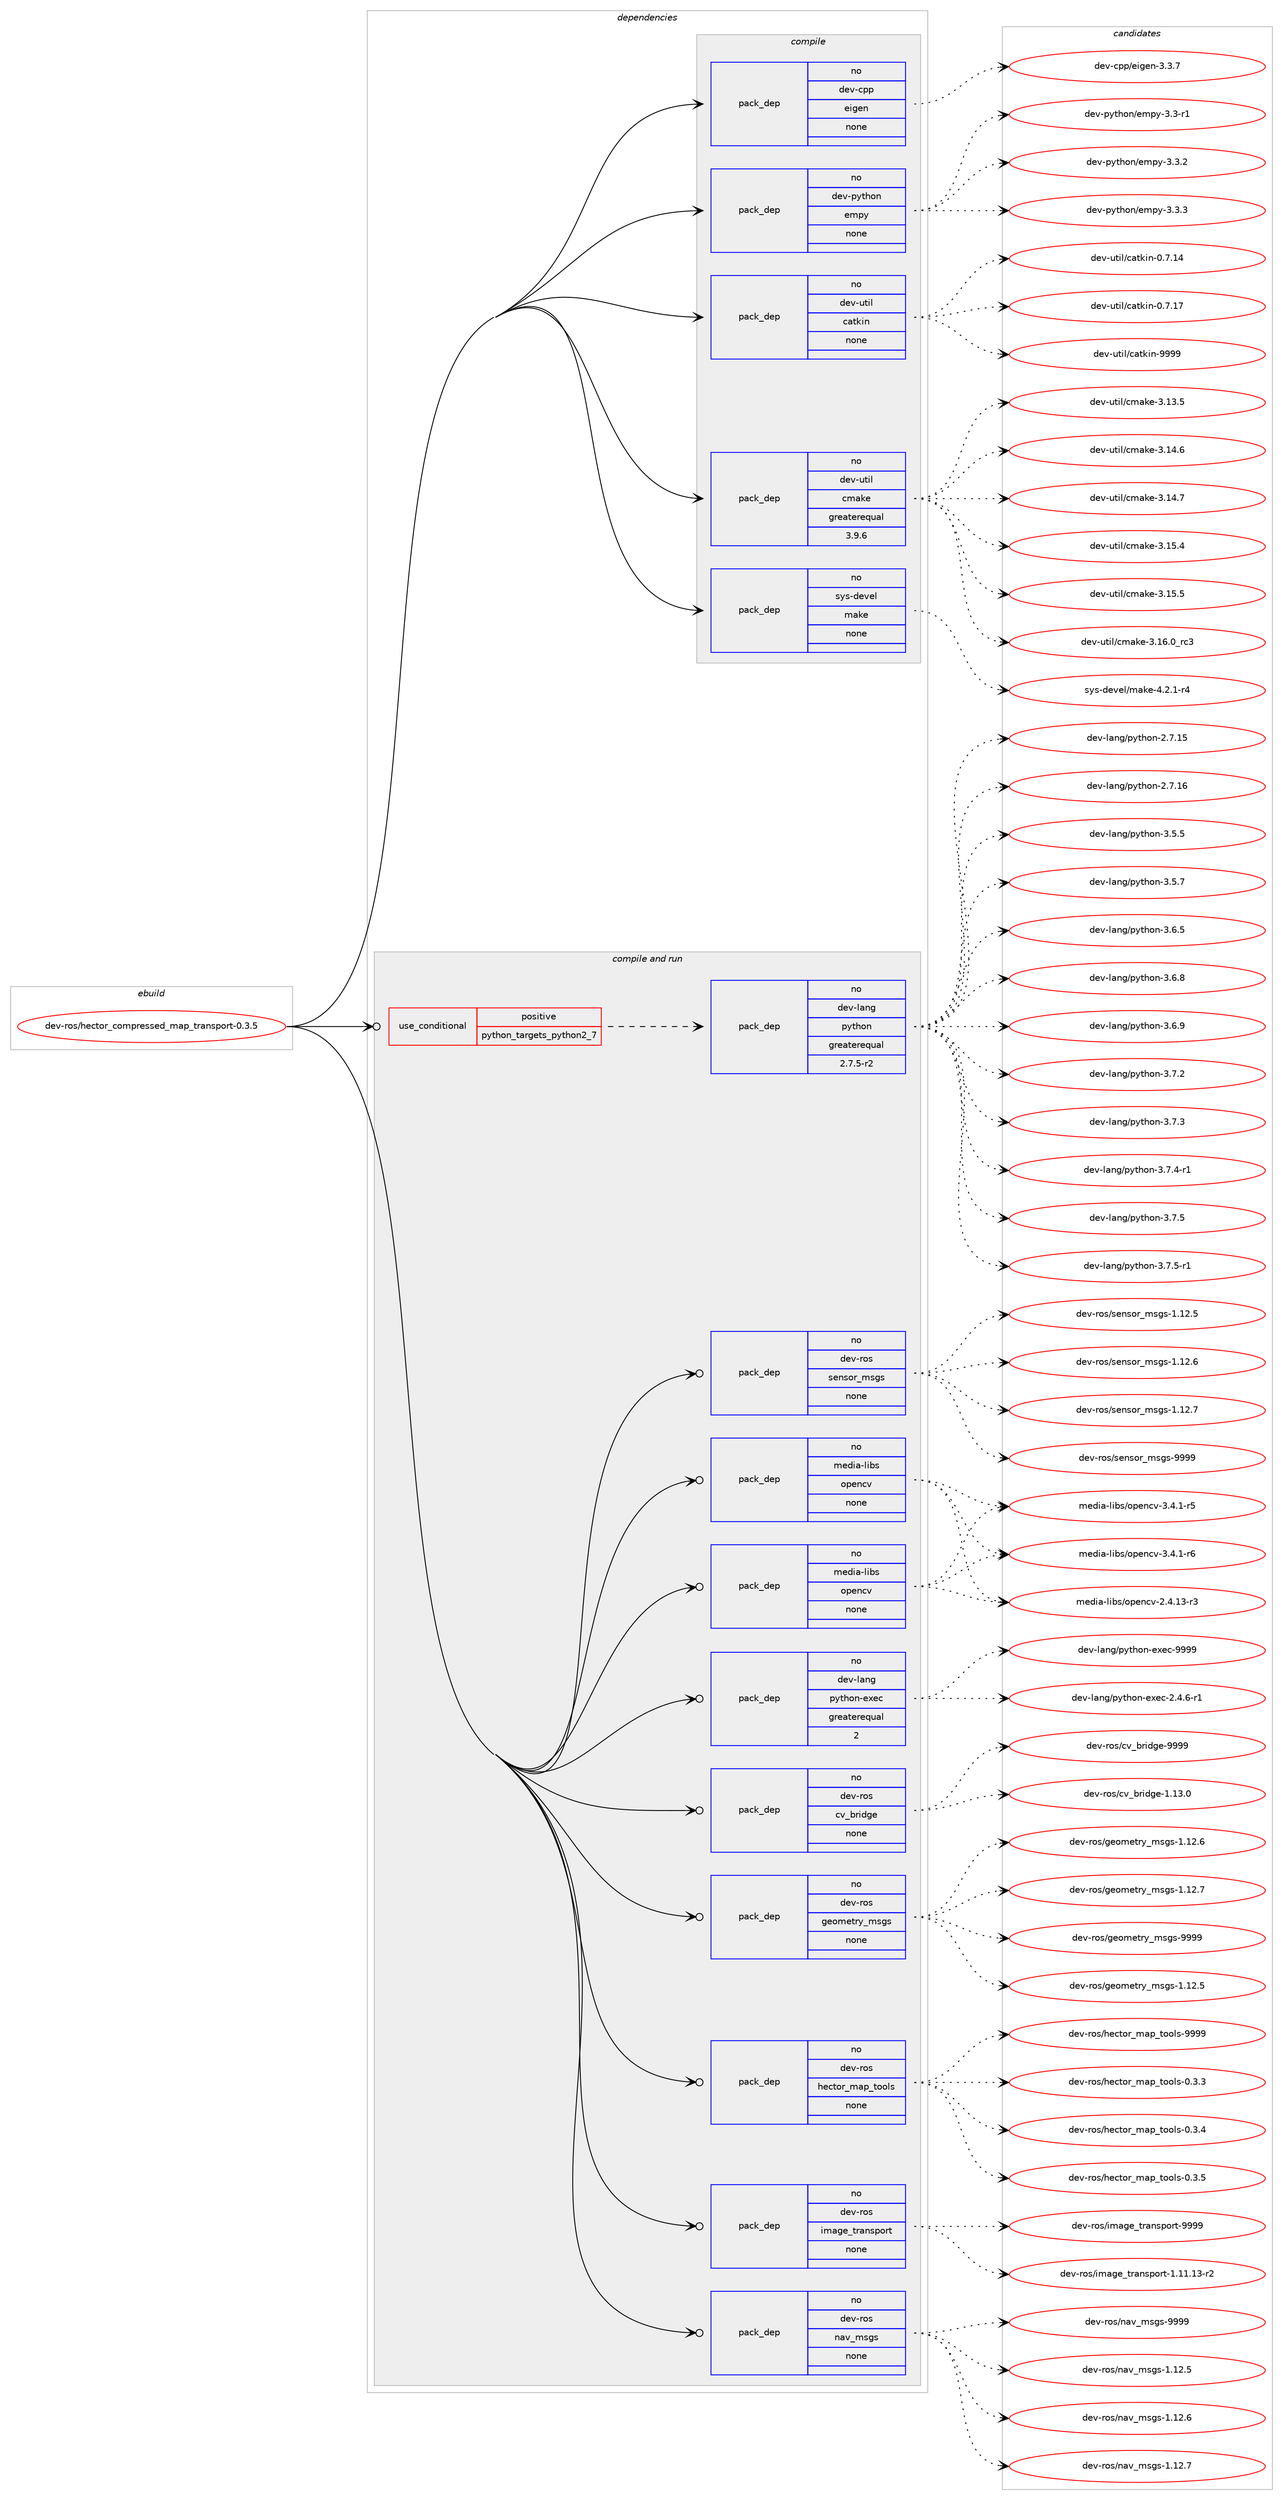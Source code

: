 digraph prolog {

# *************
# Graph options
# *************

newrank=true;
concentrate=true;
compound=true;
graph [rankdir=LR,fontname=Helvetica,fontsize=10,ranksep=1.5];#, ranksep=2.5, nodesep=0.2];
edge  [arrowhead=vee];
node  [fontname=Helvetica,fontsize=10];

# **********
# The ebuild
# **********

subgraph cluster_leftcol {
color=gray;
rank=same;
label=<<i>ebuild</i>>;
id [label="dev-ros/hector_compressed_map_transport-0.3.5", color=red, width=4, href="../dev-ros/hector_compressed_map_transport-0.3.5.svg"];
}

# ****************
# The dependencies
# ****************

subgraph cluster_midcol {
color=gray;
label=<<i>dependencies</i>>;
subgraph cluster_compile {
fillcolor="#eeeeee";
style=filled;
label=<<i>compile</i>>;
subgraph pack488125 {
dependency653474 [label=<<TABLE BORDER="0" CELLBORDER="1" CELLSPACING="0" CELLPADDING="4" WIDTH="220"><TR><TD ROWSPAN="6" CELLPADDING="30">pack_dep</TD></TR><TR><TD WIDTH="110">no</TD></TR><TR><TD>dev-cpp</TD></TR><TR><TD>eigen</TD></TR><TR><TD>none</TD></TR><TR><TD></TD></TR></TABLE>>, shape=none, color=blue];
}
id:e -> dependency653474:w [weight=20,style="solid",arrowhead="vee"];
subgraph pack488126 {
dependency653475 [label=<<TABLE BORDER="0" CELLBORDER="1" CELLSPACING="0" CELLPADDING="4" WIDTH="220"><TR><TD ROWSPAN="6" CELLPADDING="30">pack_dep</TD></TR><TR><TD WIDTH="110">no</TD></TR><TR><TD>dev-python</TD></TR><TR><TD>empy</TD></TR><TR><TD>none</TD></TR><TR><TD></TD></TR></TABLE>>, shape=none, color=blue];
}
id:e -> dependency653475:w [weight=20,style="solid",arrowhead="vee"];
subgraph pack488127 {
dependency653476 [label=<<TABLE BORDER="0" CELLBORDER="1" CELLSPACING="0" CELLPADDING="4" WIDTH="220"><TR><TD ROWSPAN="6" CELLPADDING="30">pack_dep</TD></TR><TR><TD WIDTH="110">no</TD></TR><TR><TD>dev-util</TD></TR><TR><TD>catkin</TD></TR><TR><TD>none</TD></TR><TR><TD></TD></TR></TABLE>>, shape=none, color=blue];
}
id:e -> dependency653476:w [weight=20,style="solid",arrowhead="vee"];
subgraph pack488128 {
dependency653477 [label=<<TABLE BORDER="0" CELLBORDER="1" CELLSPACING="0" CELLPADDING="4" WIDTH="220"><TR><TD ROWSPAN="6" CELLPADDING="30">pack_dep</TD></TR><TR><TD WIDTH="110">no</TD></TR><TR><TD>dev-util</TD></TR><TR><TD>cmake</TD></TR><TR><TD>greaterequal</TD></TR><TR><TD>3.9.6</TD></TR></TABLE>>, shape=none, color=blue];
}
id:e -> dependency653477:w [weight=20,style="solid",arrowhead="vee"];
subgraph pack488129 {
dependency653478 [label=<<TABLE BORDER="0" CELLBORDER="1" CELLSPACING="0" CELLPADDING="4" WIDTH="220"><TR><TD ROWSPAN="6" CELLPADDING="30">pack_dep</TD></TR><TR><TD WIDTH="110">no</TD></TR><TR><TD>sys-devel</TD></TR><TR><TD>make</TD></TR><TR><TD>none</TD></TR><TR><TD></TD></TR></TABLE>>, shape=none, color=blue];
}
id:e -> dependency653478:w [weight=20,style="solid",arrowhead="vee"];
}
subgraph cluster_compileandrun {
fillcolor="#eeeeee";
style=filled;
label=<<i>compile and run</i>>;
subgraph cond153443 {
dependency653479 [label=<<TABLE BORDER="0" CELLBORDER="1" CELLSPACING="0" CELLPADDING="4"><TR><TD ROWSPAN="3" CELLPADDING="10">use_conditional</TD></TR><TR><TD>positive</TD></TR><TR><TD>python_targets_python2_7</TD></TR></TABLE>>, shape=none, color=red];
subgraph pack488130 {
dependency653480 [label=<<TABLE BORDER="0" CELLBORDER="1" CELLSPACING="0" CELLPADDING="4" WIDTH="220"><TR><TD ROWSPAN="6" CELLPADDING="30">pack_dep</TD></TR><TR><TD WIDTH="110">no</TD></TR><TR><TD>dev-lang</TD></TR><TR><TD>python</TD></TR><TR><TD>greaterequal</TD></TR><TR><TD>2.7.5-r2</TD></TR></TABLE>>, shape=none, color=blue];
}
dependency653479:e -> dependency653480:w [weight=20,style="dashed",arrowhead="vee"];
}
id:e -> dependency653479:w [weight=20,style="solid",arrowhead="odotvee"];
subgraph pack488131 {
dependency653481 [label=<<TABLE BORDER="0" CELLBORDER="1" CELLSPACING="0" CELLPADDING="4" WIDTH="220"><TR><TD ROWSPAN="6" CELLPADDING="30">pack_dep</TD></TR><TR><TD WIDTH="110">no</TD></TR><TR><TD>dev-lang</TD></TR><TR><TD>python-exec</TD></TR><TR><TD>greaterequal</TD></TR><TR><TD>2</TD></TR></TABLE>>, shape=none, color=blue];
}
id:e -> dependency653481:w [weight=20,style="solid",arrowhead="odotvee"];
subgraph pack488132 {
dependency653482 [label=<<TABLE BORDER="0" CELLBORDER="1" CELLSPACING="0" CELLPADDING="4" WIDTH="220"><TR><TD ROWSPAN="6" CELLPADDING="30">pack_dep</TD></TR><TR><TD WIDTH="110">no</TD></TR><TR><TD>dev-ros</TD></TR><TR><TD>cv_bridge</TD></TR><TR><TD>none</TD></TR><TR><TD></TD></TR></TABLE>>, shape=none, color=blue];
}
id:e -> dependency653482:w [weight=20,style="solid",arrowhead="odotvee"];
subgraph pack488133 {
dependency653483 [label=<<TABLE BORDER="0" CELLBORDER="1" CELLSPACING="0" CELLPADDING="4" WIDTH="220"><TR><TD ROWSPAN="6" CELLPADDING="30">pack_dep</TD></TR><TR><TD WIDTH="110">no</TD></TR><TR><TD>dev-ros</TD></TR><TR><TD>geometry_msgs</TD></TR><TR><TD>none</TD></TR><TR><TD></TD></TR></TABLE>>, shape=none, color=blue];
}
id:e -> dependency653483:w [weight=20,style="solid",arrowhead="odotvee"];
subgraph pack488134 {
dependency653484 [label=<<TABLE BORDER="0" CELLBORDER="1" CELLSPACING="0" CELLPADDING="4" WIDTH="220"><TR><TD ROWSPAN="6" CELLPADDING="30">pack_dep</TD></TR><TR><TD WIDTH="110">no</TD></TR><TR><TD>dev-ros</TD></TR><TR><TD>hector_map_tools</TD></TR><TR><TD>none</TD></TR><TR><TD></TD></TR></TABLE>>, shape=none, color=blue];
}
id:e -> dependency653484:w [weight=20,style="solid",arrowhead="odotvee"];
subgraph pack488135 {
dependency653485 [label=<<TABLE BORDER="0" CELLBORDER="1" CELLSPACING="0" CELLPADDING="4" WIDTH="220"><TR><TD ROWSPAN="6" CELLPADDING="30">pack_dep</TD></TR><TR><TD WIDTH="110">no</TD></TR><TR><TD>dev-ros</TD></TR><TR><TD>image_transport</TD></TR><TR><TD>none</TD></TR><TR><TD></TD></TR></TABLE>>, shape=none, color=blue];
}
id:e -> dependency653485:w [weight=20,style="solid",arrowhead="odotvee"];
subgraph pack488136 {
dependency653486 [label=<<TABLE BORDER="0" CELLBORDER="1" CELLSPACING="0" CELLPADDING="4" WIDTH="220"><TR><TD ROWSPAN="6" CELLPADDING="30">pack_dep</TD></TR><TR><TD WIDTH="110">no</TD></TR><TR><TD>dev-ros</TD></TR><TR><TD>nav_msgs</TD></TR><TR><TD>none</TD></TR><TR><TD></TD></TR></TABLE>>, shape=none, color=blue];
}
id:e -> dependency653486:w [weight=20,style="solid",arrowhead="odotvee"];
subgraph pack488137 {
dependency653487 [label=<<TABLE BORDER="0" CELLBORDER="1" CELLSPACING="0" CELLPADDING="4" WIDTH="220"><TR><TD ROWSPAN="6" CELLPADDING="30">pack_dep</TD></TR><TR><TD WIDTH="110">no</TD></TR><TR><TD>dev-ros</TD></TR><TR><TD>sensor_msgs</TD></TR><TR><TD>none</TD></TR><TR><TD></TD></TR></TABLE>>, shape=none, color=blue];
}
id:e -> dependency653487:w [weight=20,style="solid",arrowhead="odotvee"];
subgraph pack488138 {
dependency653488 [label=<<TABLE BORDER="0" CELLBORDER="1" CELLSPACING="0" CELLPADDING="4" WIDTH="220"><TR><TD ROWSPAN="6" CELLPADDING="30">pack_dep</TD></TR><TR><TD WIDTH="110">no</TD></TR><TR><TD>media-libs</TD></TR><TR><TD>opencv</TD></TR><TR><TD>none</TD></TR><TR><TD></TD></TR></TABLE>>, shape=none, color=blue];
}
id:e -> dependency653488:w [weight=20,style="solid",arrowhead="odotvee"];
subgraph pack488139 {
dependency653489 [label=<<TABLE BORDER="0" CELLBORDER="1" CELLSPACING="0" CELLPADDING="4" WIDTH="220"><TR><TD ROWSPAN="6" CELLPADDING="30">pack_dep</TD></TR><TR><TD WIDTH="110">no</TD></TR><TR><TD>media-libs</TD></TR><TR><TD>opencv</TD></TR><TR><TD>none</TD></TR><TR><TD></TD></TR></TABLE>>, shape=none, color=blue];
}
id:e -> dependency653489:w [weight=20,style="solid",arrowhead="odotvee"];
}
subgraph cluster_run {
fillcolor="#eeeeee";
style=filled;
label=<<i>run</i>>;
}
}

# **************
# The candidates
# **************

subgraph cluster_choices {
rank=same;
color=gray;
label=<<i>candidates</i>>;

subgraph choice488125 {
color=black;
nodesep=1;
choice100101118459911211247101105103101110455146514655 [label="dev-cpp/eigen-3.3.7", color=red, width=4,href="../dev-cpp/eigen-3.3.7.svg"];
dependency653474:e -> choice100101118459911211247101105103101110455146514655:w [style=dotted,weight="100"];
}
subgraph choice488126 {
color=black;
nodesep=1;
choice1001011184511212111610411111047101109112121455146514511449 [label="dev-python/empy-3.3-r1", color=red, width=4,href="../dev-python/empy-3.3-r1.svg"];
choice1001011184511212111610411111047101109112121455146514650 [label="dev-python/empy-3.3.2", color=red, width=4,href="../dev-python/empy-3.3.2.svg"];
choice1001011184511212111610411111047101109112121455146514651 [label="dev-python/empy-3.3.3", color=red, width=4,href="../dev-python/empy-3.3.3.svg"];
dependency653475:e -> choice1001011184511212111610411111047101109112121455146514511449:w [style=dotted,weight="100"];
dependency653475:e -> choice1001011184511212111610411111047101109112121455146514650:w [style=dotted,weight="100"];
dependency653475:e -> choice1001011184511212111610411111047101109112121455146514651:w [style=dotted,weight="100"];
}
subgraph choice488127 {
color=black;
nodesep=1;
choice1001011184511711610510847999711610710511045484655464952 [label="dev-util/catkin-0.7.14", color=red, width=4,href="../dev-util/catkin-0.7.14.svg"];
choice1001011184511711610510847999711610710511045484655464955 [label="dev-util/catkin-0.7.17", color=red, width=4,href="../dev-util/catkin-0.7.17.svg"];
choice100101118451171161051084799971161071051104557575757 [label="dev-util/catkin-9999", color=red, width=4,href="../dev-util/catkin-9999.svg"];
dependency653476:e -> choice1001011184511711610510847999711610710511045484655464952:w [style=dotted,weight="100"];
dependency653476:e -> choice1001011184511711610510847999711610710511045484655464955:w [style=dotted,weight="100"];
dependency653476:e -> choice100101118451171161051084799971161071051104557575757:w [style=dotted,weight="100"];
}
subgraph choice488128 {
color=black;
nodesep=1;
choice1001011184511711610510847991099710710145514649514653 [label="dev-util/cmake-3.13.5", color=red, width=4,href="../dev-util/cmake-3.13.5.svg"];
choice1001011184511711610510847991099710710145514649524654 [label="dev-util/cmake-3.14.6", color=red, width=4,href="../dev-util/cmake-3.14.6.svg"];
choice1001011184511711610510847991099710710145514649524655 [label="dev-util/cmake-3.14.7", color=red, width=4,href="../dev-util/cmake-3.14.7.svg"];
choice1001011184511711610510847991099710710145514649534652 [label="dev-util/cmake-3.15.4", color=red, width=4,href="../dev-util/cmake-3.15.4.svg"];
choice1001011184511711610510847991099710710145514649534653 [label="dev-util/cmake-3.15.5", color=red, width=4,href="../dev-util/cmake-3.15.5.svg"];
choice1001011184511711610510847991099710710145514649544648951149951 [label="dev-util/cmake-3.16.0_rc3", color=red, width=4,href="../dev-util/cmake-3.16.0_rc3.svg"];
dependency653477:e -> choice1001011184511711610510847991099710710145514649514653:w [style=dotted,weight="100"];
dependency653477:e -> choice1001011184511711610510847991099710710145514649524654:w [style=dotted,weight="100"];
dependency653477:e -> choice1001011184511711610510847991099710710145514649524655:w [style=dotted,weight="100"];
dependency653477:e -> choice1001011184511711610510847991099710710145514649534652:w [style=dotted,weight="100"];
dependency653477:e -> choice1001011184511711610510847991099710710145514649534653:w [style=dotted,weight="100"];
dependency653477:e -> choice1001011184511711610510847991099710710145514649544648951149951:w [style=dotted,weight="100"];
}
subgraph choice488129 {
color=black;
nodesep=1;
choice1151211154510010111810110847109971071014552465046494511452 [label="sys-devel/make-4.2.1-r4", color=red, width=4,href="../sys-devel/make-4.2.1-r4.svg"];
dependency653478:e -> choice1151211154510010111810110847109971071014552465046494511452:w [style=dotted,weight="100"];
}
subgraph choice488130 {
color=black;
nodesep=1;
choice10010111845108971101034711212111610411111045504655464953 [label="dev-lang/python-2.7.15", color=red, width=4,href="../dev-lang/python-2.7.15.svg"];
choice10010111845108971101034711212111610411111045504655464954 [label="dev-lang/python-2.7.16", color=red, width=4,href="../dev-lang/python-2.7.16.svg"];
choice100101118451089711010347112121116104111110455146534653 [label="dev-lang/python-3.5.5", color=red, width=4,href="../dev-lang/python-3.5.5.svg"];
choice100101118451089711010347112121116104111110455146534655 [label="dev-lang/python-3.5.7", color=red, width=4,href="../dev-lang/python-3.5.7.svg"];
choice100101118451089711010347112121116104111110455146544653 [label="dev-lang/python-3.6.5", color=red, width=4,href="../dev-lang/python-3.6.5.svg"];
choice100101118451089711010347112121116104111110455146544656 [label="dev-lang/python-3.6.8", color=red, width=4,href="../dev-lang/python-3.6.8.svg"];
choice100101118451089711010347112121116104111110455146544657 [label="dev-lang/python-3.6.9", color=red, width=4,href="../dev-lang/python-3.6.9.svg"];
choice100101118451089711010347112121116104111110455146554650 [label="dev-lang/python-3.7.2", color=red, width=4,href="../dev-lang/python-3.7.2.svg"];
choice100101118451089711010347112121116104111110455146554651 [label="dev-lang/python-3.7.3", color=red, width=4,href="../dev-lang/python-3.7.3.svg"];
choice1001011184510897110103471121211161041111104551465546524511449 [label="dev-lang/python-3.7.4-r1", color=red, width=4,href="../dev-lang/python-3.7.4-r1.svg"];
choice100101118451089711010347112121116104111110455146554653 [label="dev-lang/python-3.7.5", color=red, width=4,href="../dev-lang/python-3.7.5.svg"];
choice1001011184510897110103471121211161041111104551465546534511449 [label="dev-lang/python-3.7.5-r1", color=red, width=4,href="../dev-lang/python-3.7.5-r1.svg"];
dependency653480:e -> choice10010111845108971101034711212111610411111045504655464953:w [style=dotted,weight="100"];
dependency653480:e -> choice10010111845108971101034711212111610411111045504655464954:w [style=dotted,weight="100"];
dependency653480:e -> choice100101118451089711010347112121116104111110455146534653:w [style=dotted,weight="100"];
dependency653480:e -> choice100101118451089711010347112121116104111110455146534655:w [style=dotted,weight="100"];
dependency653480:e -> choice100101118451089711010347112121116104111110455146544653:w [style=dotted,weight="100"];
dependency653480:e -> choice100101118451089711010347112121116104111110455146544656:w [style=dotted,weight="100"];
dependency653480:e -> choice100101118451089711010347112121116104111110455146544657:w [style=dotted,weight="100"];
dependency653480:e -> choice100101118451089711010347112121116104111110455146554650:w [style=dotted,weight="100"];
dependency653480:e -> choice100101118451089711010347112121116104111110455146554651:w [style=dotted,weight="100"];
dependency653480:e -> choice1001011184510897110103471121211161041111104551465546524511449:w [style=dotted,weight="100"];
dependency653480:e -> choice100101118451089711010347112121116104111110455146554653:w [style=dotted,weight="100"];
dependency653480:e -> choice1001011184510897110103471121211161041111104551465546534511449:w [style=dotted,weight="100"];
}
subgraph choice488131 {
color=black;
nodesep=1;
choice10010111845108971101034711212111610411111045101120101994550465246544511449 [label="dev-lang/python-exec-2.4.6-r1", color=red, width=4,href="../dev-lang/python-exec-2.4.6-r1.svg"];
choice10010111845108971101034711212111610411111045101120101994557575757 [label="dev-lang/python-exec-9999", color=red, width=4,href="../dev-lang/python-exec-9999.svg"];
dependency653481:e -> choice10010111845108971101034711212111610411111045101120101994550465246544511449:w [style=dotted,weight="100"];
dependency653481:e -> choice10010111845108971101034711212111610411111045101120101994557575757:w [style=dotted,weight="100"];
}
subgraph choice488132 {
color=black;
nodesep=1;
choice100101118451141111154799118959811410510010310145494649514648 [label="dev-ros/cv_bridge-1.13.0", color=red, width=4,href="../dev-ros/cv_bridge-1.13.0.svg"];
choice10010111845114111115479911895981141051001031014557575757 [label="dev-ros/cv_bridge-9999", color=red, width=4,href="../dev-ros/cv_bridge-9999.svg"];
dependency653482:e -> choice100101118451141111154799118959811410510010310145494649514648:w [style=dotted,weight="100"];
dependency653482:e -> choice10010111845114111115479911895981141051001031014557575757:w [style=dotted,weight="100"];
}
subgraph choice488133 {
color=black;
nodesep=1;
choice10010111845114111115471031011111091011161141219510911510311545494649504653 [label="dev-ros/geometry_msgs-1.12.5", color=red, width=4,href="../dev-ros/geometry_msgs-1.12.5.svg"];
choice10010111845114111115471031011111091011161141219510911510311545494649504654 [label="dev-ros/geometry_msgs-1.12.6", color=red, width=4,href="../dev-ros/geometry_msgs-1.12.6.svg"];
choice10010111845114111115471031011111091011161141219510911510311545494649504655 [label="dev-ros/geometry_msgs-1.12.7", color=red, width=4,href="../dev-ros/geometry_msgs-1.12.7.svg"];
choice1001011184511411111547103101111109101116114121951091151031154557575757 [label="dev-ros/geometry_msgs-9999", color=red, width=4,href="../dev-ros/geometry_msgs-9999.svg"];
dependency653483:e -> choice10010111845114111115471031011111091011161141219510911510311545494649504653:w [style=dotted,weight="100"];
dependency653483:e -> choice10010111845114111115471031011111091011161141219510911510311545494649504654:w [style=dotted,weight="100"];
dependency653483:e -> choice10010111845114111115471031011111091011161141219510911510311545494649504655:w [style=dotted,weight="100"];
dependency653483:e -> choice1001011184511411111547103101111109101116114121951091151031154557575757:w [style=dotted,weight="100"];
}
subgraph choice488134 {
color=black;
nodesep=1;
choice100101118451141111154710410199116111114951099711295116111111108115454846514651 [label="dev-ros/hector_map_tools-0.3.3", color=red, width=4,href="../dev-ros/hector_map_tools-0.3.3.svg"];
choice100101118451141111154710410199116111114951099711295116111111108115454846514652 [label="dev-ros/hector_map_tools-0.3.4", color=red, width=4,href="../dev-ros/hector_map_tools-0.3.4.svg"];
choice100101118451141111154710410199116111114951099711295116111111108115454846514653 [label="dev-ros/hector_map_tools-0.3.5", color=red, width=4,href="../dev-ros/hector_map_tools-0.3.5.svg"];
choice1001011184511411111547104101991161111149510997112951161111111081154557575757 [label="dev-ros/hector_map_tools-9999", color=red, width=4,href="../dev-ros/hector_map_tools-9999.svg"];
dependency653484:e -> choice100101118451141111154710410199116111114951099711295116111111108115454846514651:w [style=dotted,weight="100"];
dependency653484:e -> choice100101118451141111154710410199116111114951099711295116111111108115454846514652:w [style=dotted,weight="100"];
dependency653484:e -> choice100101118451141111154710410199116111114951099711295116111111108115454846514653:w [style=dotted,weight="100"];
dependency653484:e -> choice1001011184511411111547104101991161111149510997112951161111111081154557575757:w [style=dotted,weight="100"];
}
subgraph choice488135 {
color=black;
nodesep=1;
choice100101118451141111154710510997103101951161149711011511211111411645494649494649514511450 [label="dev-ros/image_transport-1.11.13-r2", color=red, width=4,href="../dev-ros/image_transport-1.11.13-r2.svg"];
choice10010111845114111115471051099710310195116114971101151121111141164557575757 [label="dev-ros/image_transport-9999", color=red, width=4,href="../dev-ros/image_transport-9999.svg"];
dependency653485:e -> choice100101118451141111154710510997103101951161149711011511211111411645494649494649514511450:w [style=dotted,weight="100"];
dependency653485:e -> choice10010111845114111115471051099710310195116114971101151121111141164557575757:w [style=dotted,weight="100"];
}
subgraph choice488136 {
color=black;
nodesep=1;
choice1001011184511411111547110971189510911510311545494649504653 [label="dev-ros/nav_msgs-1.12.5", color=red, width=4,href="../dev-ros/nav_msgs-1.12.5.svg"];
choice1001011184511411111547110971189510911510311545494649504654 [label="dev-ros/nav_msgs-1.12.6", color=red, width=4,href="../dev-ros/nav_msgs-1.12.6.svg"];
choice1001011184511411111547110971189510911510311545494649504655 [label="dev-ros/nav_msgs-1.12.7", color=red, width=4,href="../dev-ros/nav_msgs-1.12.7.svg"];
choice100101118451141111154711097118951091151031154557575757 [label="dev-ros/nav_msgs-9999", color=red, width=4,href="../dev-ros/nav_msgs-9999.svg"];
dependency653486:e -> choice1001011184511411111547110971189510911510311545494649504653:w [style=dotted,weight="100"];
dependency653486:e -> choice1001011184511411111547110971189510911510311545494649504654:w [style=dotted,weight="100"];
dependency653486:e -> choice1001011184511411111547110971189510911510311545494649504655:w [style=dotted,weight="100"];
dependency653486:e -> choice100101118451141111154711097118951091151031154557575757:w [style=dotted,weight="100"];
}
subgraph choice488137 {
color=black;
nodesep=1;
choice10010111845114111115471151011101151111149510911510311545494649504653 [label="dev-ros/sensor_msgs-1.12.5", color=red, width=4,href="../dev-ros/sensor_msgs-1.12.5.svg"];
choice10010111845114111115471151011101151111149510911510311545494649504654 [label="dev-ros/sensor_msgs-1.12.6", color=red, width=4,href="../dev-ros/sensor_msgs-1.12.6.svg"];
choice10010111845114111115471151011101151111149510911510311545494649504655 [label="dev-ros/sensor_msgs-1.12.7", color=red, width=4,href="../dev-ros/sensor_msgs-1.12.7.svg"];
choice1001011184511411111547115101110115111114951091151031154557575757 [label="dev-ros/sensor_msgs-9999", color=red, width=4,href="../dev-ros/sensor_msgs-9999.svg"];
dependency653487:e -> choice10010111845114111115471151011101151111149510911510311545494649504653:w [style=dotted,weight="100"];
dependency653487:e -> choice10010111845114111115471151011101151111149510911510311545494649504654:w [style=dotted,weight="100"];
dependency653487:e -> choice10010111845114111115471151011101151111149510911510311545494649504655:w [style=dotted,weight="100"];
dependency653487:e -> choice1001011184511411111547115101110115111114951091151031154557575757:w [style=dotted,weight="100"];
}
subgraph choice488138 {
color=black;
nodesep=1;
choice1091011001059745108105981154711111210111099118455046524649514511451 [label="media-libs/opencv-2.4.13-r3", color=red, width=4,href="../media-libs/opencv-2.4.13-r3.svg"];
choice10910110010597451081059811547111112101110991184551465246494511453 [label="media-libs/opencv-3.4.1-r5", color=red, width=4,href="../media-libs/opencv-3.4.1-r5.svg"];
choice10910110010597451081059811547111112101110991184551465246494511454 [label="media-libs/opencv-3.4.1-r6", color=red, width=4,href="../media-libs/opencv-3.4.1-r6.svg"];
dependency653488:e -> choice1091011001059745108105981154711111210111099118455046524649514511451:w [style=dotted,weight="100"];
dependency653488:e -> choice10910110010597451081059811547111112101110991184551465246494511453:w [style=dotted,weight="100"];
dependency653488:e -> choice10910110010597451081059811547111112101110991184551465246494511454:w [style=dotted,weight="100"];
}
subgraph choice488139 {
color=black;
nodesep=1;
choice1091011001059745108105981154711111210111099118455046524649514511451 [label="media-libs/opencv-2.4.13-r3", color=red, width=4,href="../media-libs/opencv-2.4.13-r3.svg"];
choice10910110010597451081059811547111112101110991184551465246494511453 [label="media-libs/opencv-3.4.1-r5", color=red, width=4,href="../media-libs/opencv-3.4.1-r5.svg"];
choice10910110010597451081059811547111112101110991184551465246494511454 [label="media-libs/opencv-3.4.1-r6", color=red, width=4,href="../media-libs/opencv-3.4.1-r6.svg"];
dependency653489:e -> choice1091011001059745108105981154711111210111099118455046524649514511451:w [style=dotted,weight="100"];
dependency653489:e -> choice10910110010597451081059811547111112101110991184551465246494511453:w [style=dotted,weight="100"];
dependency653489:e -> choice10910110010597451081059811547111112101110991184551465246494511454:w [style=dotted,weight="100"];
}
}

}
